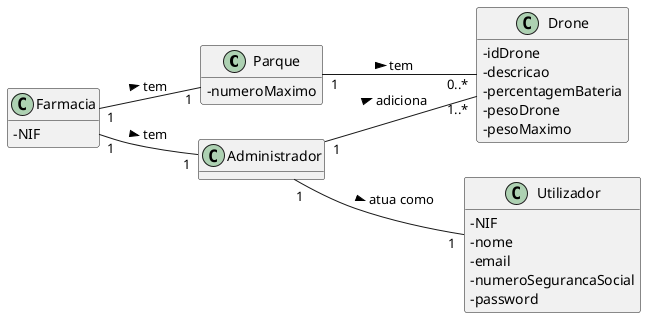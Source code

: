 @startuml
skinparam classAttributeIconSize 0
hide methods
left to right direction

class Parque {
  -numeroMaximo
}

class Farmacia {
  -NIF
}

class Utilizador {
  -NIF
  -nome
  -email
  -numeroSegurancaSocial
  -password
}

class Drone {
  -idDrone
  -descricao
  -percentagemBateria
  -pesoDrone
  -pesoMaximo
}

Administrador "1" -- "1" Utilizador: atua como >
Administrador "1" -- "1..*" Drone: adiciona >
Farmacia "1" -- "1" Parque: tem >
Farmacia "1" -- "1" Administrador: tem >
Parque "1" -- "0..*" Drone: tem > 

@enduml

